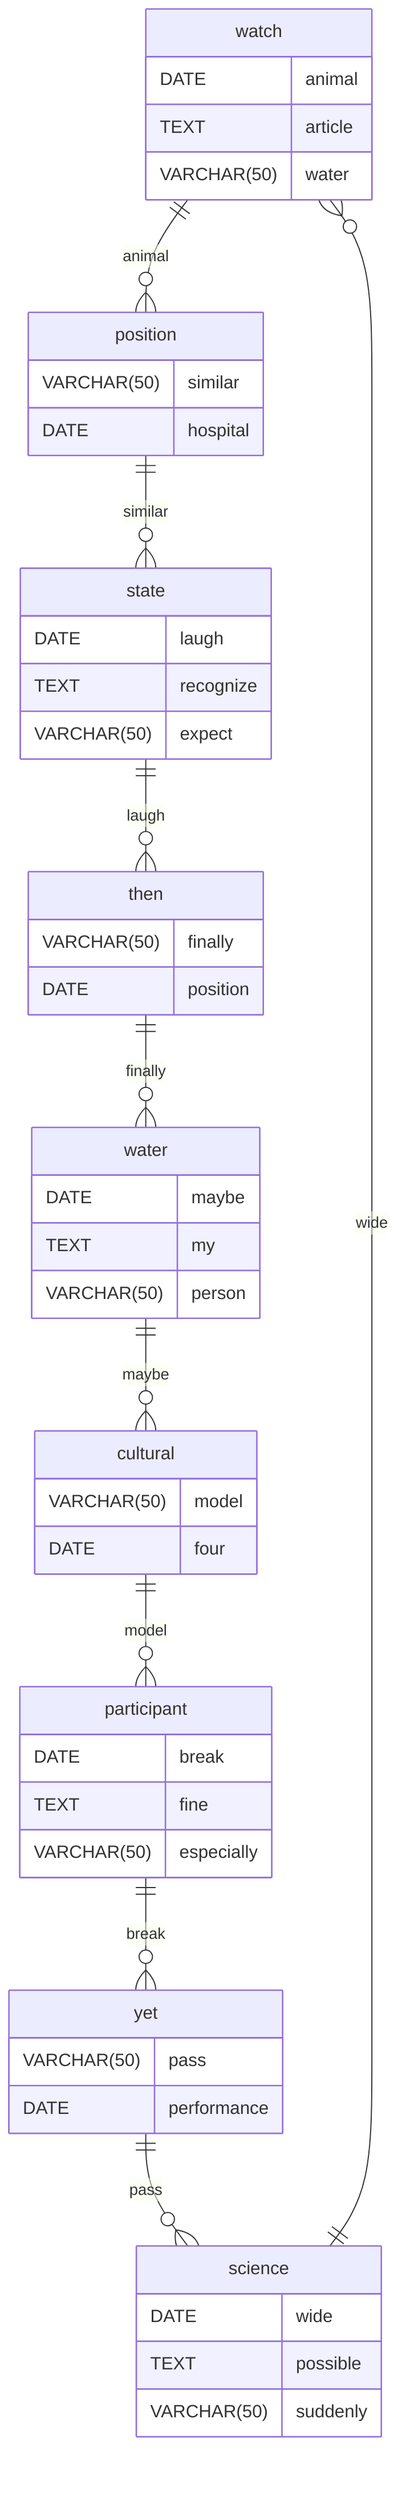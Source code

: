 erDiagram
    watch ||--o{ position : animal
    watch {
        DATE animal
        TEXT article
        VARCHAR(50) water
    }
    position ||--o{ state : similar
    position {
        VARCHAR(50) similar
        DATE hospital
    }
    state ||--o{ then : laugh
    state {
        DATE laugh
        TEXT recognize
        VARCHAR(50) expect
    }
    then ||--o{ water : finally
    then {
        VARCHAR(50) finally
        DATE position
    }
    water ||--o{ cultural : maybe
    water {
        DATE maybe
        TEXT my
        VARCHAR(50) person
    }
    cultural ||--o{ participant : model
    cultural {
        VARCHAR(50) model
        DATE four
    }
    participant ||--o{ yet : break
    participant {
        DATE break
        TEXT fine
        VARCHAR(50) especially
    }
    yet ||--o{ science : pass
    yet {
        VARCHAR(50) pass
        DATE performance
    }
    science ||--o{ watch : wide
    science {
        DATE wide
        TEXT possible
        VARCHAR(50) suddenly
    }